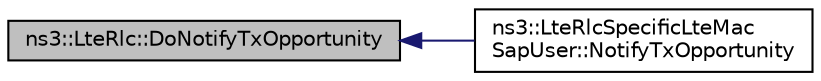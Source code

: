 digraph "ns3::LteRlc::DoNotifyTxOpportunity"
{
  edge [fontname="Helvetica",fontsize="10",labelfontname="Helvetica",labelfontsize="10"];
  node [fontname="Helvetica",fontsize="10",shape=record];
  rankdir="LR";
  Node1 [label="ns3::LteRlc::DoNotifyTxOpportunity",height=0.2,width=0.4,color="black", fillcolor="grey75", style="filled", fontcolor="black"];
  Node1 -> Node2 [dir="back",color="midnightblue",fontsize="10",style="solid"];
  Node2 [label="ns3::LteRlcSpecificLteMac\lSapUser::NotifyTxOpportunity",height=0.2,width=0.4,color="black", fillcolor="white", style="filled",URL="$d6/d4d/classns3_1_1LteRlcSpecificLteMacSapUser.html#a0303422038ce32476fee5b11109f94a6"];
}
